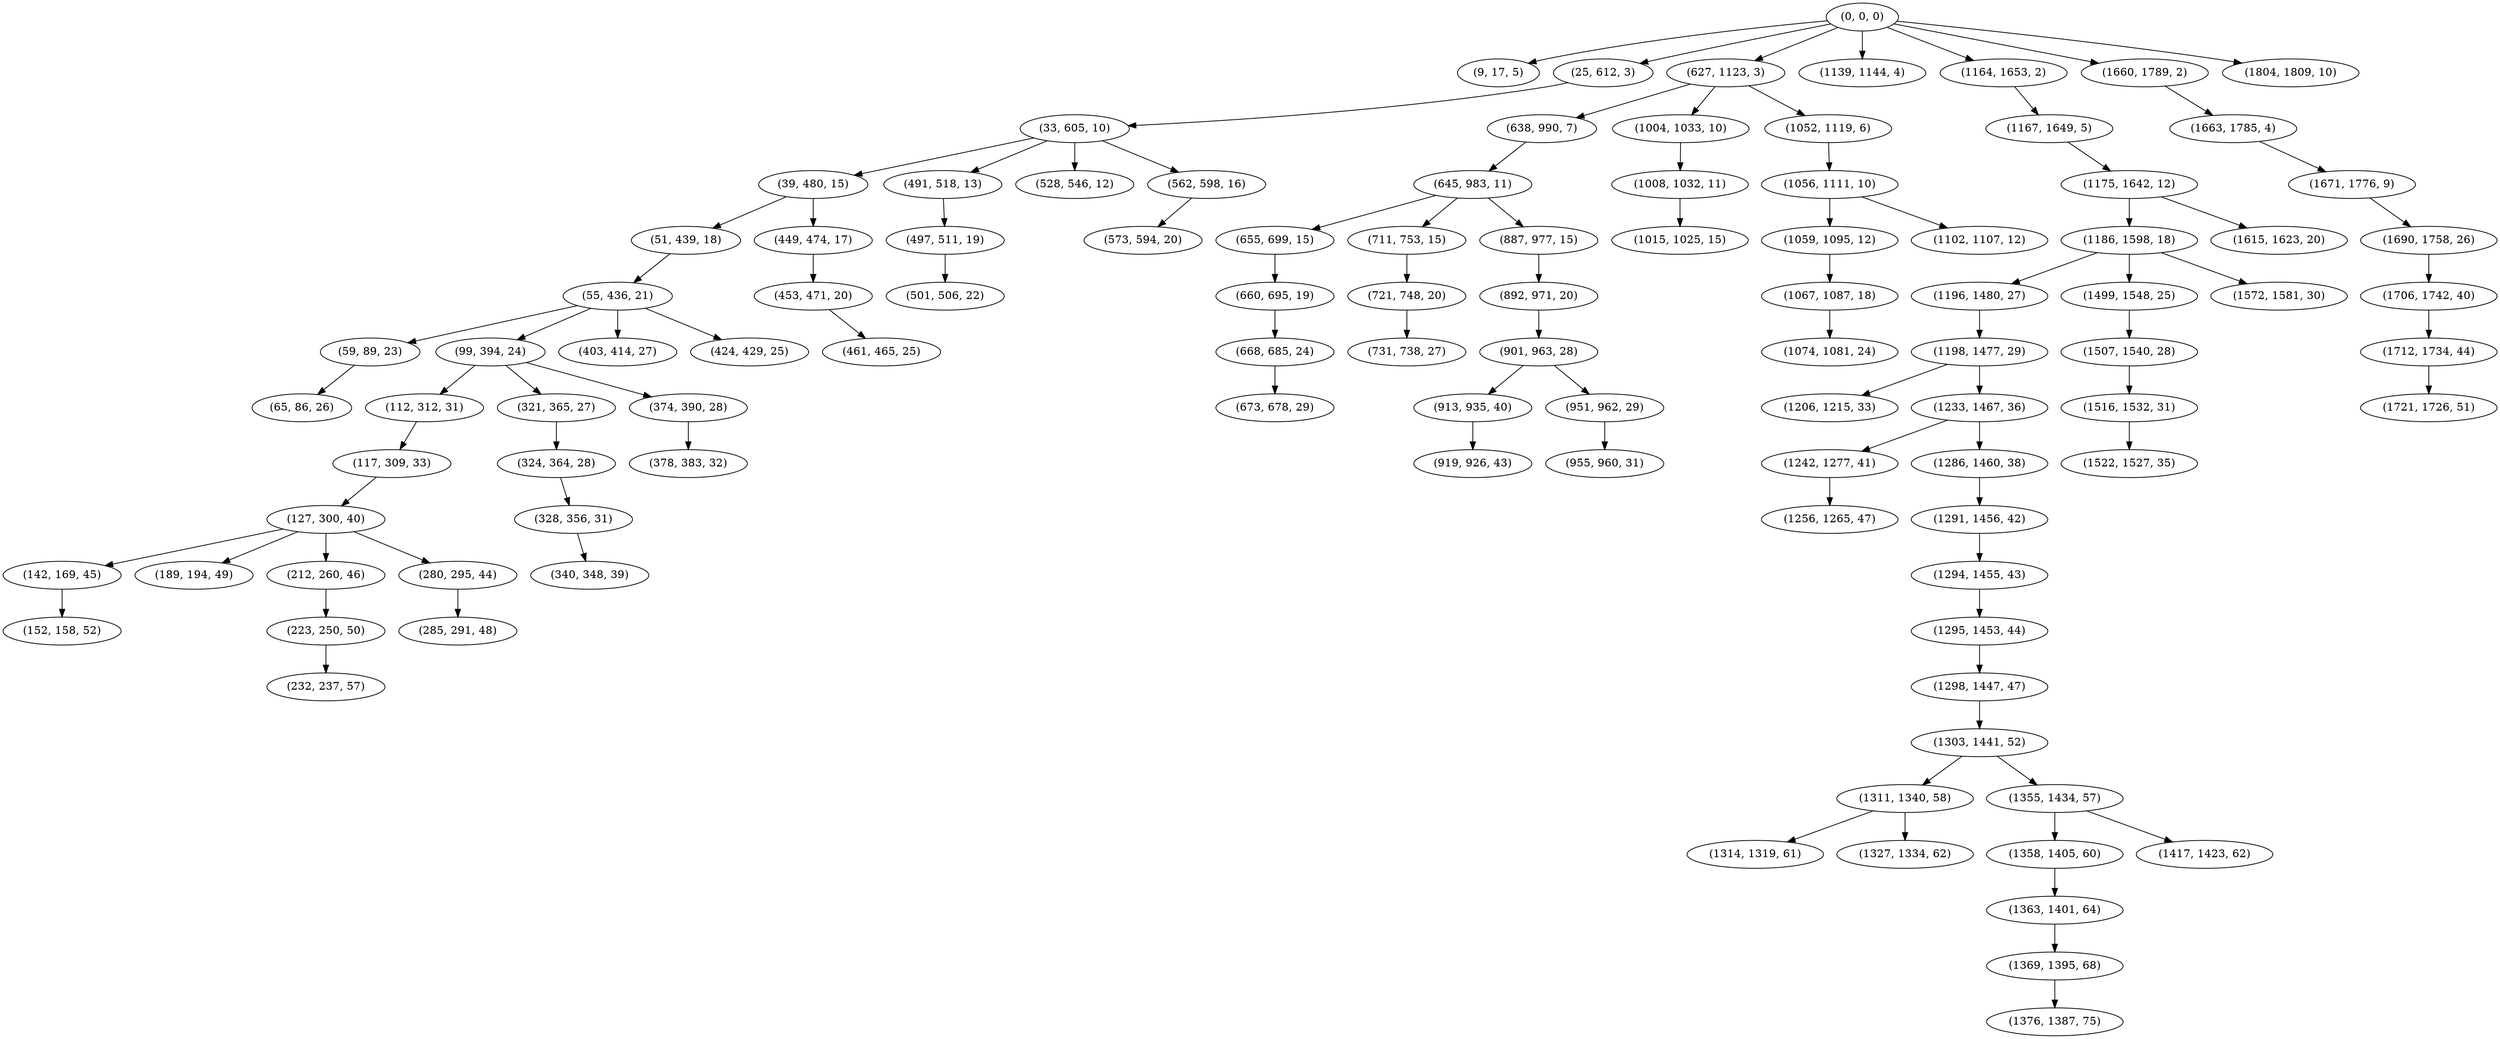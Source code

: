 digraph tree {
    "(0, 0, 0)";
    "(9, 17, 5)";
    "(25, 612, 3)";
    "(33, 605, 10)";
    "(39, 480, 15)";
    "(51, 439, 18)";
    "(55, 436, 21)";
    "(59, 89, 23)";
    "(65, 86, 26)";
    "(99, 394, 24)";
    "(112, 312, 31)";
    "(117, 309, 33)";
    "(127, 300, 40)";
    "(142, 169, 45)";
    "(152, 158, 52)";
    "(189, 194, 49)";
    "(212, 260, 46)";
    "(223, 250, 50)";
    "(232, 237, 57)";
    "(280, 295, 44)";
    "(285, 291, 48)";
    "(321, 365, 27)";
    "(324, 364, 28)";
    "(328, 356, 31)";
    "(340, 348, 39)";
    "(374, 390, 28)";
    "(378, 383, 32)";
    "(403, 414, 27)";
    "(424, 429, 25)";
    "(449, 474, 17)";
    "(453, 471, 20)";
    "(461, 465, 25)";
    "(491, 518, 13)";
    "(497, 511, 19)";
    "(501, 506, 22)";
    "(528, 546, 12)";
    "(562, 598, 16)";
    "(573, 594, 20)";
    "(627, 1123, 3)";
    "(638, 990, 7)";
    "(645, 983, 11)";
    "(655, 699, 15)";
    "(660, 695, 19)";
    "(668, 685, 24)";
    "(673, 678, 29)";
    "(711, 753, 15)";
    "(721, 748, 20)";
    "(731, 738, 27)";
    "(887, 977, 15)";
    "(892, 971, 20)";
    "(901, 963, 28)";
    "(913, 935, 40)";
    "(919, 926, 43)";
    "(951, 962, 29)";
    "(955, 960, 31)";
    "(1004, 1033, 10)";
    "(1008, 1032, 11)";
    "(1015, 1025, 15)";
    "(1052, 1119, 6)";
    "(1056, 1111, 10)";
    "(1059, 1095, 12)";
    "(1067, 1087, 18)";
    "(1074, 1081, 24)";
    "(1102, 1107, 12)";
    "(1139, 1144, 4)";
    "(1164, 1653, 2)";
    "(1167, 1649, 5)";
    "(1175, 1642, 12)";
    "(1186, 1598, 18)";
    "(1196, 1480, 27)";
    "(1198, 1477, 29)";
    "(1206, 1215, 33)";
    "(1233, 1467, 36)";
    "(1242, 1277, 41)";
    "(1256, 1265, 47)";
    "(1286, 1460, 38)";
    "(1291, 1456, 42)";
    "(1294, 1455, 43)";
    "(1295, 1453, 44)";
    "(1298, 1447, 47)";
    "(1303, 1441, 52)";
    "(1311, 1340, 58)";
    "(1314, 1319, 61)";
    "(1327, 1334, 62)";
    "(1355, 1434, 57)";
    "(1358, 1405, 60)";
    "(1363, 1401, 64)";
    "(1369, 1395, 68)";
    "(1376, 1387, 75)";
    "(1417, 1423, 62)";
    "(1499, 1548, 25)";
    "(1507, 1540, 28)";
    "(1516, 1532, 31)";
    "(1522, 1527, 35)";
    "(1572, 1581, 30)";
    "(1615, 1623, 20)";
    "(1660, 1789, 2)";
    "(1663, 1785, 4)";
    "(1671, 1776, 9)";
    "(1690, 1758, 26)";
    "(1706, 1742, 40)";
    "(1712, 1734, 44)";
    "(1721, 1726, 51)";
    "(1804, 1809, 10)";
    "(0, 0, 0)" -> "(9, 17, 5)";
    "(0, 0, 0)" -> "(25, 612, 3)";
    "(0, 0, 0)" -> "(627, 1123, 3)";
    "(0, 0, 0)" -> "(1139, 1144, 4)";
    "(0, 0, 0)" -> "(1164, 1653, 2)";
    "(0, 0, 0)" -> "(1660, 1789, 2)";
    "(0, 0, 0)" -> "(1804, 1809, 10)";
    "(25, 612, 3)" -> "(33, 605, 10)";
    "(33, 605, 10)" -> "(39, 480, 15)";
    "(33, 605, 10)" -> "(491, 518, 13)";
    "(33, 605, 10)" -> "(528, 546, 12)";
    "(33, 605, 10)" -> "(562, 598, 16)";
    "(39, 480, 15)" -> "(51, 439, 18)";
    "(39, 480, 15)" -> "(449, 474, 17)";
    "(51, 439, 18)" -> "(55, 436, 21)";
    "(55, 436, 21)" -> "(59, 89, 23)";
    "(55, 436, 21)" -> "(99, 394, 24)";
    "(55, 436, 21)" -> "(403, 414, 27)";
    "(55, 436, 21)" -> "(424, 429, 25)";
    "(59, 89, 23)" -> "(65, 86, 26)";
    "(99, 394, 24)" -> "(112, 312, 31)";
    "(99, 394, 24)" -> "(321, 365, 27)";
    "(99, 394, 24)" -> "(374, 390, 28)";
    "(112, 312, 31)" -> "(117, 309, 33)";
    "(117, 309, 33)" -> "(127, 300, 40)";
    "(127, 300, 40)" -> "(142, 169, 45)";
    "(127, 300, 40)" -> "(189, 194, 49)";
    "(127, 300, 40)" -> "(212, 260, 46)";
    "(127, 300, 40)" -> "(280, 295, 44)";
    "(142, 169, 45)" -> "(152, 158, 52)";
    "(212, 260, 46)" -> "(223, 250, 50)";
    "(223, 250, 50)" -> "(232, 237, 57)";
    "(280, 295, 44)" -> "(285, 291, 48)";
    "(321, 365, 27)" -> "(324, 364, 28)";
    "(324, 364, 28)" -> "(328, 356, 31)";
    "(328, 356, 31)" -> "(340, 348, 39)";
    "(374, 390, 28)" -> "(378, 383, 32)";
    "(449, 474, 17)" -> "(453, 471, 20)";
    "(453, 471, 20)" -> "(461, 465, 25)";
    "(491, 518, 13)" -> "(497, 511, 19)";
    "(497, 511, 19)" -> "(501, 506, 22)";
    "(562, 598, 16)" -> "(573, 594, 20)";
    "(627, 1123, 3)" -> "(638, 990, 7)";
    "(627, 1123, 3)" -> "(1004, 1033, 10)";
    "(627, 1123, 3)" -> "(1052, 1119, 6)";
    "(638, 990, 7)" -> "(645, 983, 11)";
    "(645, 983, 11)" -> "(655, 699, 15)";
    "(645, 983, 11)" -> "(711, 753, 15)";
    "(645, 983, 11)" -> "(887, 977, 15)";
    "(655, 699, 15)" -> "(660, 695, 19)";
    "(660, 695, 19)" -> "(668, 685, 24)";
    "(668, 685, 24)" -> "(673, 678, 29)";
    "(711, 753, 15)" -> "(721, 748, 20)";
    "(721, 748, 20)" -> "(731, 738, 27)";
    "(887, 977, 15)" -> "(892, 971, 20)";
    "(892, 971, 20)" -> "(901, 963, 28)";
    "(901, 963, 28)" -> "(913, 935, 40)";
    "(901, 963, 28)" -> "(951, 962, 29)";
    "(913, 935, 40)" -> "(919, 926, 43)";
    "(951, 962, 29)" -> "(955, 960, 31)";
    "(1004, 1033, 10)" -> "(1008, 1032, 11)";
    "(1008, 1032, 11)" -> "(1015, 1025, 15)";
    "(1052, 1119, 6)" -> "(1056, 1111, 10)";
    "(1056, 1111, 10)" -> "(1059, 1095, 12)";
    "(1056, 1111, 10)" -> "(1102, 1107, 12)";
    "(1059, 1095, 12)" -> "(1067, 1087, 18)";
    "(1067, 1087, 18)" -> "(1074, 1081, 24)";
    "(1164, 1653, 2)" -> "(1167, 1649, 5)";
    "(1167, 1649, 5)" -> "(1175, 1642, 12)";
    "(1175, 1642, 12)" -> "(1186, 1598, 18)";
    "(1175, 1642, 12)" -> "(1615, 1623, 20)";
    "(1186, 1598, 18)" -> "(1196, 1480, 27)";
    "(1186, 1598, 18)" -> "(1499, 1548, 25)";
    "(1186, 1598, 18)" -> "(1572, 1581, 30)";
    "(1196, 1480, 27)" -> "(1198, 1477, 29)";
    "(1198, 1477, 29)" -> "(1206, 1215, 33)";
    "(1198, 1477, 29)" -> "(1233, 1467, 36)";
    "(1233, 1467, 36)" -> "(1242, 1277, 41)";
    "(1233, 1467, 36)" -> "(1286, 1460, 38)";
    "(1242, 1277, 41)" -> "(1256, 1265, 47)";
    "(1286, 1460, 38)" -> "(1291, 1456, 42)";
    "(1291, 1456, 42)" -> "(1294, 1455, 43)";
    "(1294, 1455, 43)" -> "(1295, 1453, 44)";
    "(1295, 1453, 44)" -> "(1298, 1447, 47)";
    "(1298, 1447, 47)" -> "(1303, 1441, 52)";
    "(1303, 1441, 52)" -> "(1311, 1340, 58)";
    "(1303, 1441, 52)" -> "(1355, 1434, 57)";
    "(1311, 1340, 58)" -> "(1314, 1319, 61)";
    "(1311, 1340, 58)" -> "(1327, 1334, 62)";
    "(1355, 1434, 57)" -> "(1358, 1405, 60)";
    "(1355, 1434, 57)" -> "(1417, 1423, 62)";
    "(1358, 1405, 60)" -> "(1363, 1401, 64)";
    "(1363, 1401, 64)" -> "(1369, 1395, 68)";
    "(1369, 1395, 68)" -> "(1376, 1387, 75)";
    "(1499, 1548, 25)" -> "(1507, 1540, 28)";
    "(1507, 1540, 28)" -> "(1516, 1532, 31)";
    "(1516, 1532, 31)" -> "(1522, 1527, 35)";
    "(1660, 1789, 2)" -> "(1663, 1785, 4)";
    "(1663, 1785, 4)" -> "(1671, 1776, 9)";
    "(1671, 1776, 9)" -> "(1690, 1758, 26)";
    "(1690, 1758, 26)" -> "(1706, 1742, 40)";
    "(1706, 1742, 40)" -> "(1712, 1734, 44)";
    "(1712, 1734, 44)" -> "(1721, 1726, 51)";
}
